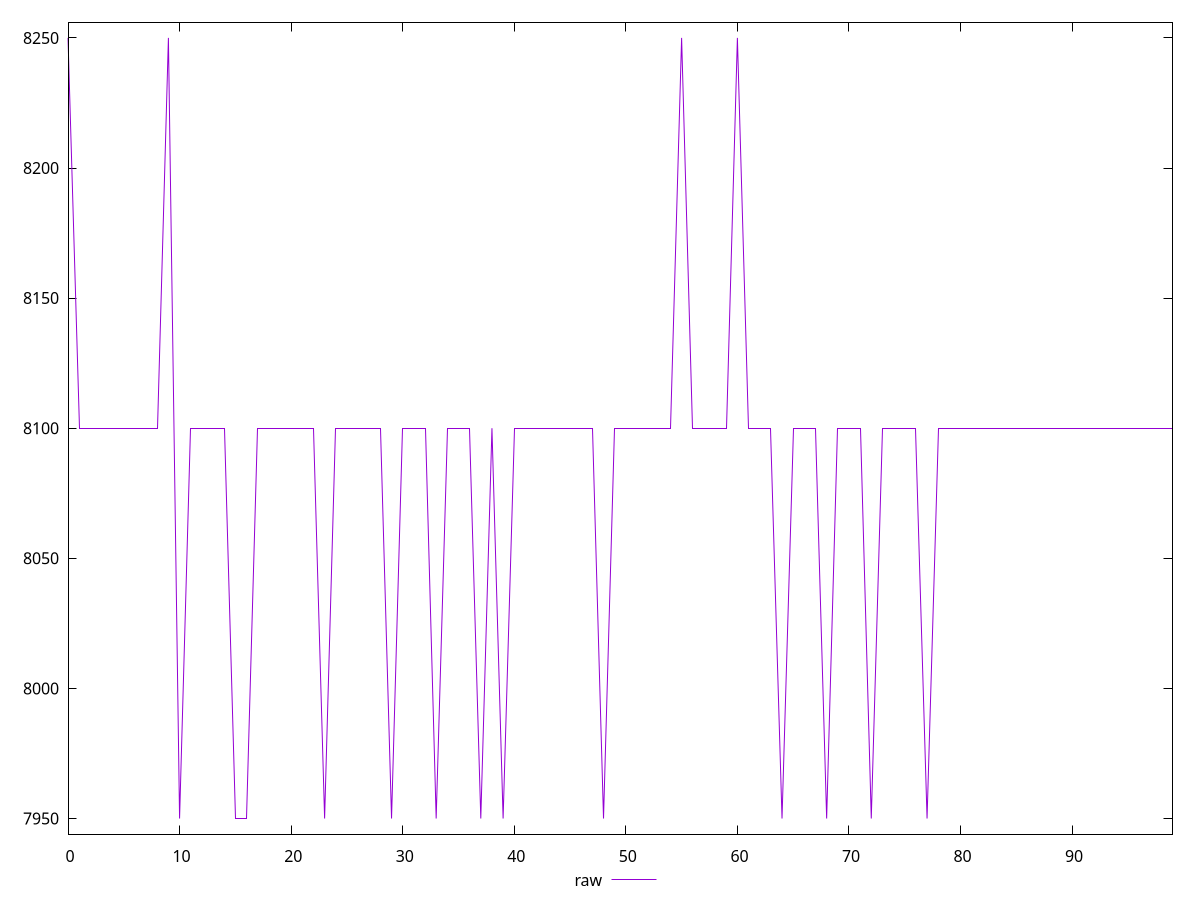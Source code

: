 reset

$raw <<EOF
0 8250
1 8100
2 8100
3 8100
4 8100
5 8100
6 8100
7 8100
8 8100
9 8250
10 7950
11 8100
12 8100
13 8100
14 8100
15 7950
16 7950
17 8100
18 8100
19 8100
20 8100
21 8100
22 8100
23 7950
24 8100
25 8100
26 8100
27 8100
28 8100
29 7950
30 8100
31 8100
32 8100
33 7950
34 8100
35 8100
36 8100
37 7950
38 8100
39 7950
40 8100
41 8100
42 8100
43 8100
44 8100
45 8100
46 8100
47 8100
48 7950
49 8100
50 8100
51 8100
52 8100
53 8100
54 8100
55 8250
56 8100
57 8100
58 8100
59 8100
60 8250
61 8100
62 8100
63 8100
64 7950
65 8100
66 8100
67 8100
68 7950
69 8100
70 8100
71 8100
72 7950
73 8100
74 8100
75 8100
76 8100
77 7950
78 8100
79 8100
80 8100
81 8100
82 8100
83 8100
84 8100
85 8100
86 8100
87 8100
88 8100
89 8100
90 8100
91 8100
92 8100
93 8100
94 8100
95 8100
96 8100
97 8100
98 8100
99 8100
EOF

set key outside below
set xrange [0:99]
set yrange [7944:8256]
set trange [7944:8256]
set terminal svg size 640, 500 enhanced background rgb 'white'
set output "reports/report_00033_2021-03-01T14-23-16.841Z/uses-text-compression/samples/astro-cached/raw/values.svg"

plot $raw title "raw" with line

reset
